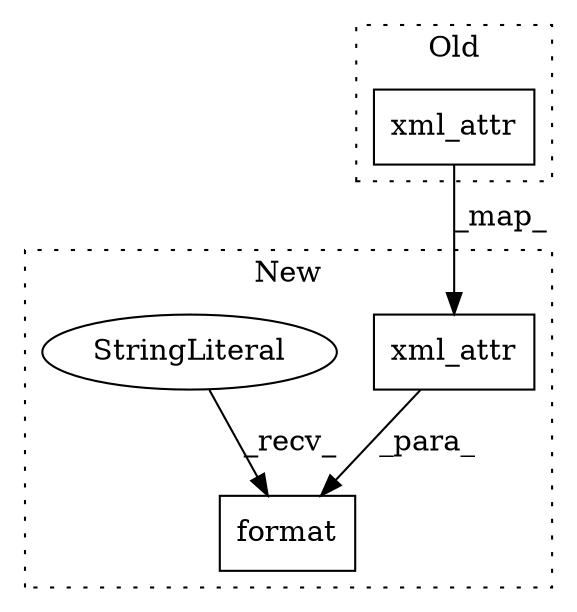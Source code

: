 digraph G {
subgraph cluster0 {
1 [label="xml_attr" a="32" s="7306,7327" l="9,1" shape="box"];
label = "Old";
style="dotted";
}
subgraph cluster1 {
2 [label="xml_attr" a="32" s="7353,7374" l="9,1" shape="box"];
3 [label="format" a="32" s="7338,7375" l="7,1" shape="box"];
4 [label="StringLiteral" a="45" s="7330" l="7" shape="ellipse"];
label = "New";
style="dotted";
}
1 -> 2 [label="_map_"];
2 -> 3 [label="_para_"];
4 -> 3 [label="_recv_"];
}